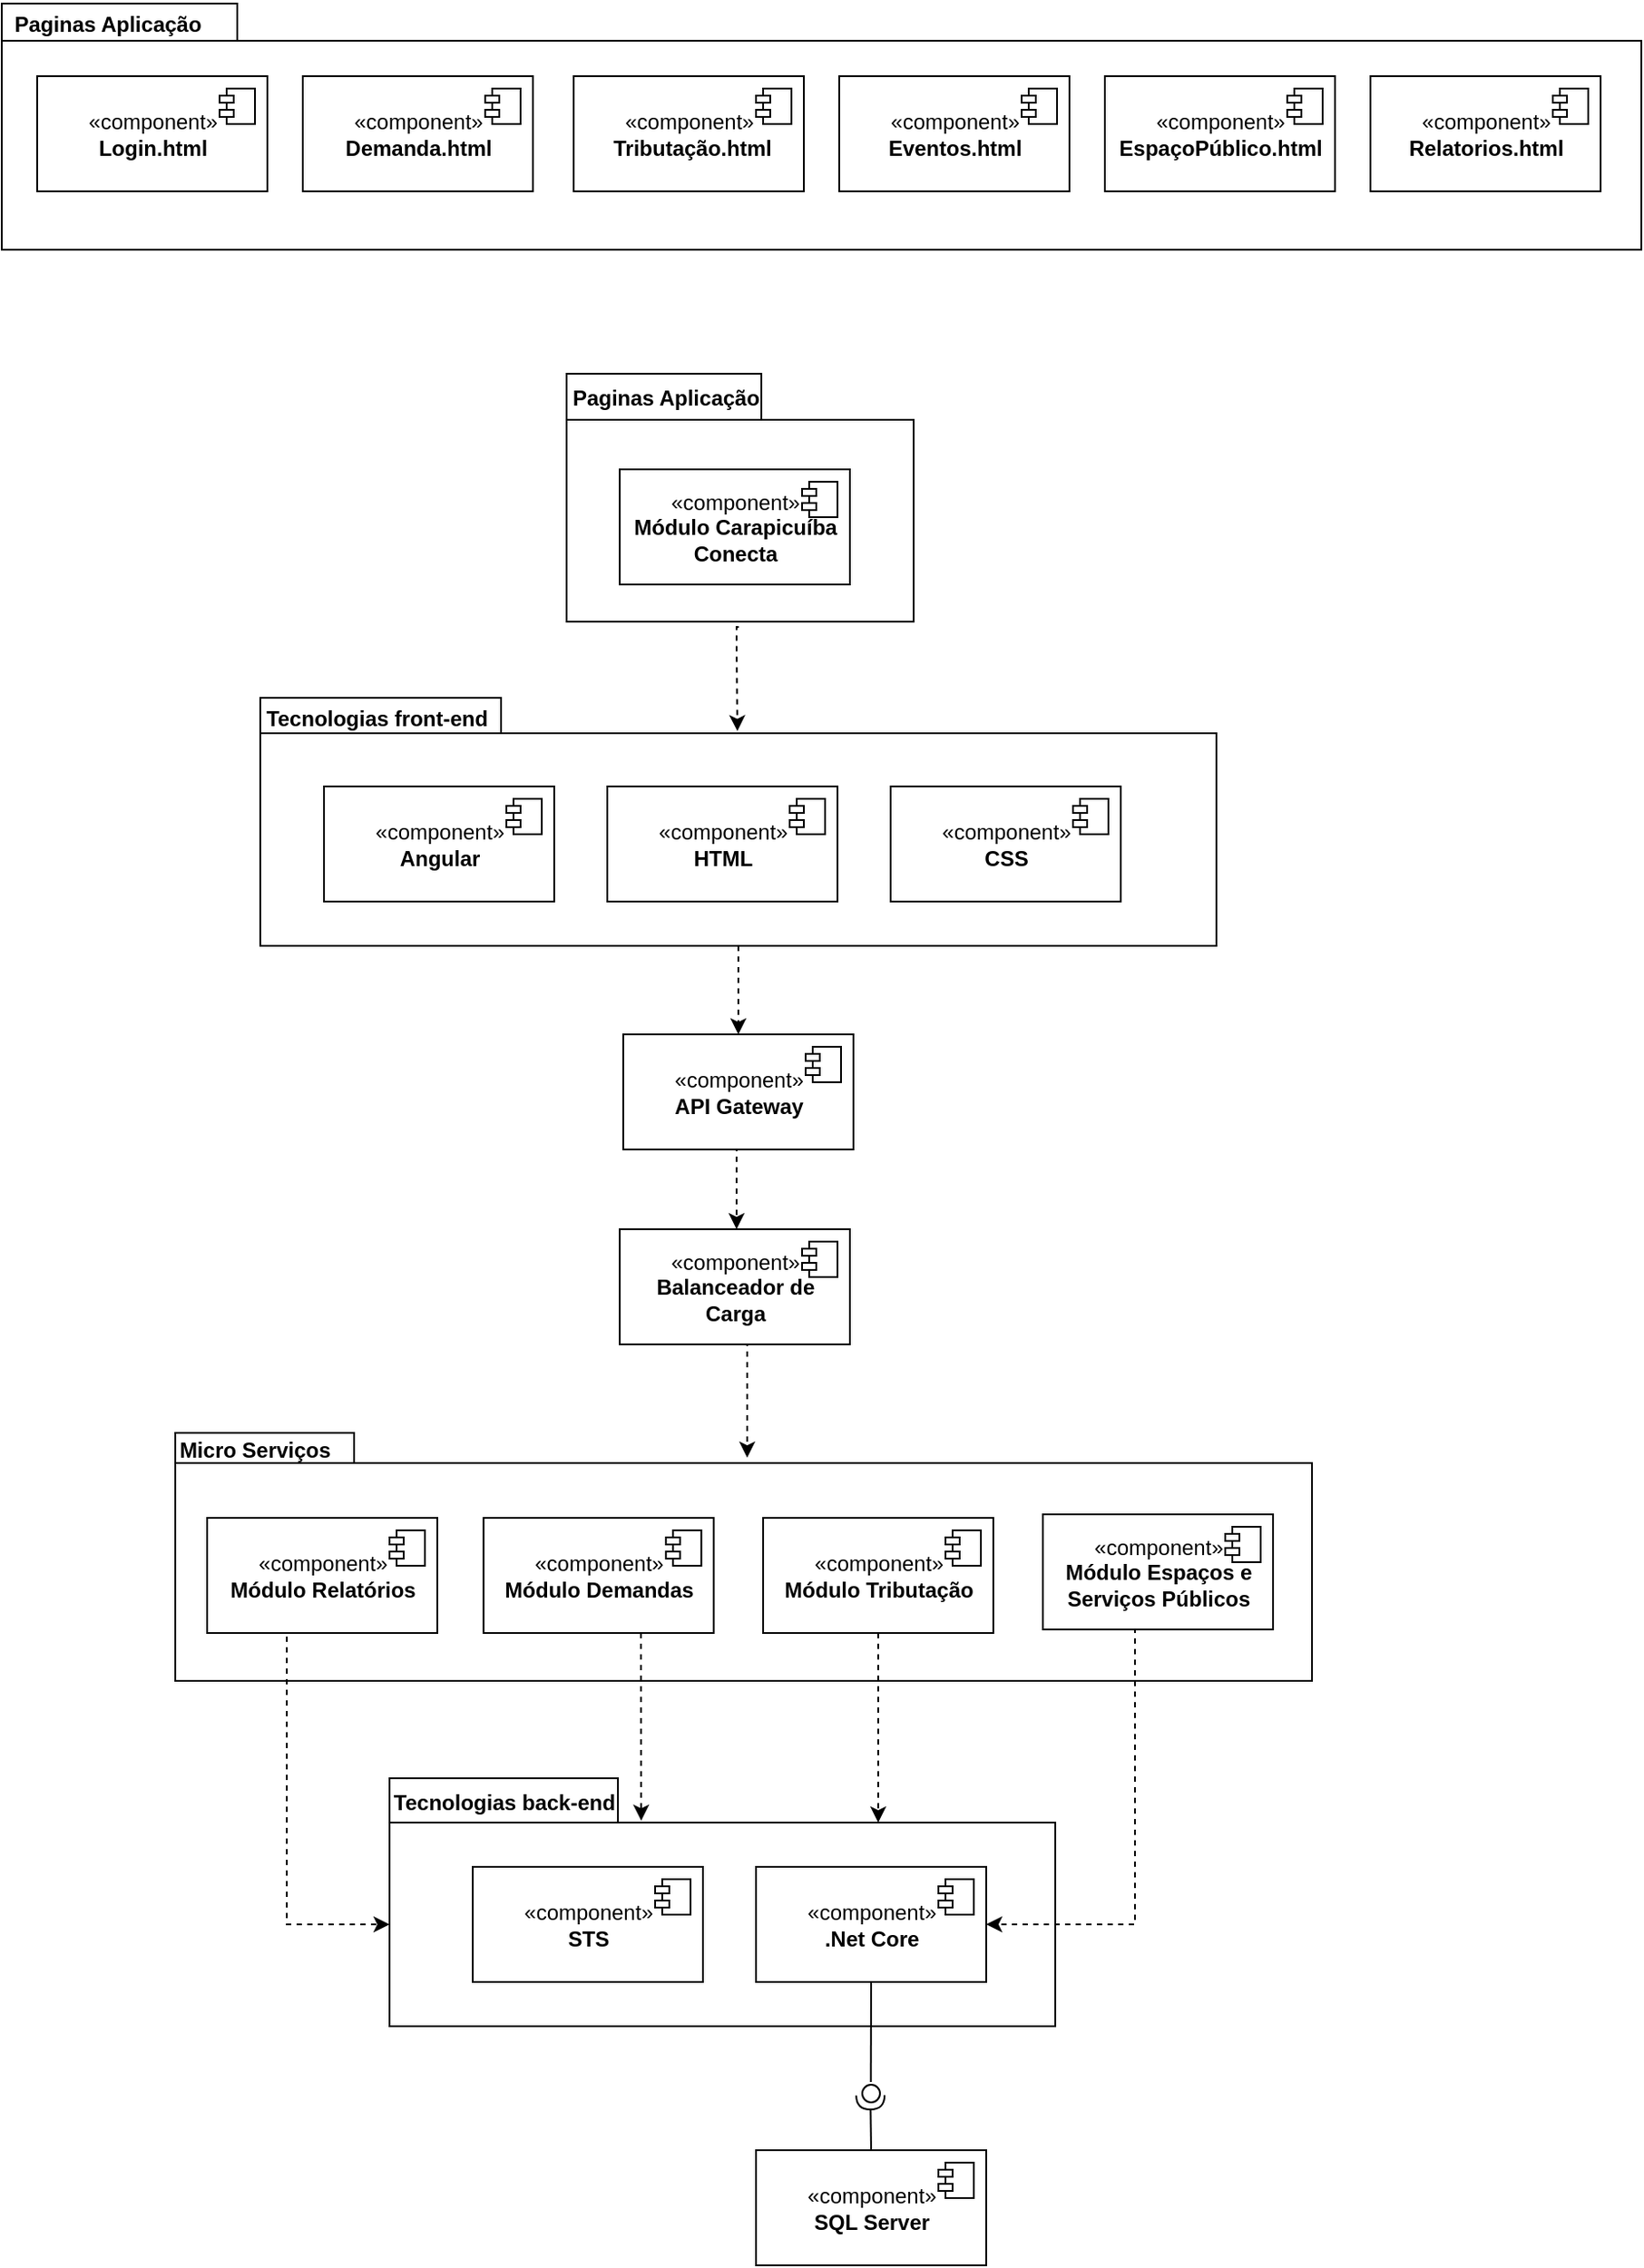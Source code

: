 <mxfile version="13.9.9" type="device"><diagram id="ULLZbvSXzYG2-qWFAyBJ" name="Página-1"><mxGraphModel dx="1695" dy="1679" grid="0" gridSize="10" guides="1" tooltips="1" connect="1" arrows="1" fold="1" page="1" pageScale="1" pageWidth="827" pageHeight="1169" math="0" shadow="0"><root><mxCell id="0"/><mxCell id="1" parent="0"/><mxCell id="ZYGgKzn_5ZuzrcGAPOt3-93" value="" style="shape=folder;fontStyle=1;spacingTop=10;tabWidth=110;tabHeight=26;tabPosition=left;html=1;aspect=fixed;" vertex="1" parent="1"><mxGeometry x="307" y="-153" width="196" height="140" as="geometry"/></mxCell><mxCell id="ZYGgKzn_5ZuzrcGAPOt3-56" style="edgeStyle=orthogonalEdgeStyle;rounded=0;orthogonalLoop=1;jettySize=auto;html=1;entryX=0.499;entryY=0.134;entryDx=0;entryDy=0;entryPerimeter=0;dashed=1;" edge="1" parent="1" target="ZYGgKzn_5ZuzrcGAPOt3-17"><mxGeometry relative="1" as="geometry"><mxPoint x="404.25" y="-10" as="sourcePoint"/><mxPoint x="404.25" y="43" as="targetPoint"/><Array as="points"><mxPoint x="403" y="-10"/><mxPoint x="403" y="-1"/><mxPoint x="403" y="-1"/></Array></mxGeometry></mxCell><mxCell id="ZYGgKzn_5ZuzrcGAPOt3-33" value="«component»&lt;br&gt;&lt;b&gt;SQL Server&lt;/b&gt;" style="html=1;dropTarget=0;" vertex="1" parent="1"><mxGeometry x="414" y="850" width="130" height="65" as="geometry"/></mxCell><mxCell id="ZYGgKzn_5ZuzrcGAPOt3-34" value="" style="shape=module;jettyWidth=8;jettyHeight=4;" vertex="1" parent="ZYGgKzn_5ZuzrcGAPOt3-33"><mxGeometry x="1" width="20" height="20" relative="1" as="geometry"><mxPoint x="-27" y="7" as="offset"/></mxGeometry></mxCell><mxCell id="ZYGgKzn_5ZuzrcGAPOt3-46" value="«component»&lt;br&gt;&lt;b&gt;Balanceador de &lt;br&gt;Carga&lt;/b&gt;" style="html=1;dropTarget=0;aspect=fixed;" vertex="1" parent="1"><mxGeometry x="337" y="330" width="130" height="65" as="geometry"/></mxCell><mxCell id="ZYGgKzn_5ZuzrcGAPOt3-47" value="" style="shape=module;jettyWidth=8;jettyHeight=4;" vertex="1" parent="ZYGgKzn_5ZuzrcGAPOt3-46"><mxGeometry x="1" width="20" height="20" relative="1" as="geometry"><mxPoint x="-27" y="7" as="offset"/></mxGeometry></mxCell><mxCell id="ZYGgKzn_5ZuzrcGAPOt3-59" style="edgeStyle=orthogonalEdgeStyle;rounded=0;orthogonalLoop=1;jettySize=auto;html=1;exitX=0.5;exitY=1;exitDx=0;exitDy=0;entryX=0.5;entryY=0;entryDx=0;entryDy=0;dashed=1;" edge="1" parent="1"><mxGeometry relative="1" as="geometry"><mxPoint x="405" y="285" as="sourcePoint"/><mxPoint x="403" y="330" as="targetPoint"/><Array as="points"><mxPoint x="403" y="285"/></Array></mxGeometry></mxCell><mxCell id="ZYGgKzn_5ZuzrcGAPOt3-48" value="«component»&lt;br&gt;&lt;b&gt;API Gateway&lt;/b&gt;" style="html=1;dropTarget=0;aspect=fixed;" vertex="1" parent="1"><mxGeometry x="339" y="220" width="130" height="65" as="geometry"/></mxCell><mxCell id="ZYGgKzn_5ZuzrcGAPOt3-49" value="" style="shape=module;jettyWidth=8;jettyHeight=4;" vertex="1" parent="ZYGgKzn_5ZuzrcGAPOt3-48"><mxGeometry x="1" width="20" height="20" relative="1" as="geometry"><mxPoint x="-27" y="7" as="offset"/></mxGeometry></mxCell><mxCell id="ZYGgKzn_5ZuzrcGAPOt3-58" style="edgeStyle=orthogonalEdgeStyle;rounded=0;orthogonalLoop=1;jettySize=auto;html=1;exitX=0.5;exitY=1;exitDx=0;exitDy=0;exitPerimeter=0;dashed=1;" edge="1" parent="1" source="ZYGgKzn_5ZuzrcGAPOt3-17" target="ZYGgKzn_5ZuzrcGAPOt3-48"><mxGeometry relative="1" as="geometry"/></mxCell><mxCell id="ZYGgKzn_5ZuzrcGAPOt3-40" value="" style="shape=folder;fontStyle=1;spacingTop=10;tabWidth=129;tabHeight=25;tabPosition=left;html=1;" vertex="1" parent="1"><mxGeometry x="207" y="640" width="376" height="140" as="geometry"/></mxCell><mxCell id="ZYGgKzn_5ZuzrcGAPOt3-41" value="«component»&lt;br&gt;&lt;b&gt;STS&lt;br&gt;&lt;/b&gt;" style="html=1;dropTarget=0;" vertex="1" parent="1"><mxGeometry x="254" y="690" width="130" height="65" as="geometry"/></mxCell><mxCell id="ZYGgKzn_5ZuzrcGAPOt3-42" value="" style="shape=module;jettyWidth=8;jettyHeight=4;" vertex="1" parent="ZYGgKzn_5ZuzrcGAPOt3-41"><mxGeometry x="1" width="20" height="20" relative="1" as="geometry"><mxPoint x="-27" y="7" as="offset"/></mxGeometry></mxCell><mxCell id="ZYGgKzn_5ZuzrcGAPOt3-43" value="«component»&lt;br&gt;&lt;b&gt;.Net Core&lt;/b&gt;&lt;b&gt;&lt;br&gt;&lt;/b&gt;" style="html=1;dropTarget=0;" vertex="1" parent="1"><mxGeometry x="414" y="690" width="130" height="65" as="geometry"/></mxCell><mxCell id="ZYGgKzn_5ZuzrcGAPOt3-44" value="" style="shape=module;jettyWidth=8;jettyHeight=4;" vertex="1" parent="ZYGgKzn_5ZuzrcGAPOt3-43"><mxGeometry x="1" width="20" height="20" relative="1" as="geometry"><mxPoint x="-27" y="7" as="offset"/></mxGeometry></mxCell><mxCell id="ZYGgKzn_5ZuzrcGAPOt3-70" value="" style="rounded=0;orthogonalLoop=1;jettySize=auto;html=1;endArrow=none;endFill=0;exitX=0.5;exitY=1;exitDx=0;exitDy=0;entryX=0.483;entryY=-0.15;entryDx=0;entryDy=0;entryPerimeter=0;" edge="1" target="ZYGgKzn_5ZuzrcGAPOt3-72" parent="1" source="ZYGgKzn_5ZuzrcGAPOt3-43"><mxGeometry relative="1" as="geometry"><mxPoint x="181" y="680" as="sourcePoint"/><mxPoint x="479" y="800" as="targetPoint"/></mxGeometry></mxCell><mxCell id="ZYGgKzn_5ZuzrcGAPOt3-71" value="" style="rounded=0;orthogonalLoop=1;jettySize=auto;html=1;endArrow=halfCircle;endFill=0;endSize=6;strokeWidth=1;" edge="1" parent="1"><mxGeometry relative="1" as="geometry"><mxPoint x="479" y="850" as="sourcePoint"/><mxPoint x="478.58" y="819" as="targetPoint"/></mxGeometry></mxCell><mxCell id="ZYGgKzn_5ZuzrcGAPOt3-72" value="" style="ellipse;whiteSpace=wrap;html=1;fontFamily=Helvetica;fontSize=12;fontColor=#000000;align=center;strokeColor=#000000;fillColor=#ffffff;points=[];aspect=fixed;resizable=0;rotation=0;" vertex="1" parent="1"><mxGeometry x="474" y="813" width="10" height="10" as="geometry"/></mxCell><mxCell id="ZYGgKzn_5ZuzrcGAPOt3-17" value="" style="shape=folder;fontStyle=1;spacingTop=10;tabWidth=136;tabHeight=20;tabPosition=left;html=1;" vertex="1" parent="1"><mxGeometry x="134" y="30" width="540" height="140" as="geometry"/></mxCell><mxCell id="ZYGgKzn_5ZuzrcGAPOt3-20" value="«component»&lt;br&gt;&lt;b&gt;Angular&lt;/b&gt;" style="html=1;dropTarget=0;" vertex="1" parent="1"><mxGeometry x="170" y="80" width="130" height="65" as="geometry"/></mxCell><mxCell id="ZYGgKzn_5ZuzrcGAPOt3-21" value="" style="shape=module;jettyWidth=8;jettyHeight=4;" vertex="1" parent="ZYGgKzn_5ZuzrcGAPOt3-20"><mxGeometry x="1" width="20" height="20" relative="1" as="geometry"><mxPoint x="-27" y="7" as="offset"/></mxGeometry></mxCell><mxCell id="ZYGgKzn_5ZuzrcGAPOt3-22" value="«component»&lt;br&gt;&lt;b&gt;CSS&lt;/b&gt;" style="html=1;dropTarget=0;aspect=fixed;" vertex="1" parent="1"><mxGeometry x="490" y="80" width="130" height="65" as="geometry"/></mxCell><mxCell id="ZYGgKzn_5ZuzrcGAPOt3-23" value="" style="shape=module;jettyWidth=8;jettyHeight=4;" vertex="1" parent="ZYGgKzn_5ZuzrcGAPOt3-22"><mxGeometry x="1" width="20" height="20" relative="1" as="geometry"><mxPoint x="-27" y="7" as="offset"/></mxGeometry></mxCell><mxCell id="ZYGgKzn_5ZuzrcGAPOt3-26" value="«component»&lt;br&gt;&lt;b&gt;HTML&lt;/b&gt;" style="html=1;dropTarget=0;" vertex="1" parent="1"><mxGeometry x="330" y="80" width="130" height="65" as="geometry"/></mxCell><mxCell id="ZYGgKzn_5ZuzrcGAPOt3-27" value="" style="shape=module;jettyWidth=8;jettyHeight=4;" vertex="1" parent="ZYGgKzn_5ZuzrcGAPOt3-26"><mxGeometry x="1" width="20" height="20" relative="1" as="geometry"><mxPoint x="-27" y="7" as="offset"/></mxGeometry></mxCell><mxCell id="ZYGgKzn_5ZuzrcGAPOt3-77" value="Tecnologias front-end" style="text;align=center;fontStyle=1;verticalAlign=middle;spacingLeft=3;spacingRight=3;strokeColor=none;rotatable=0;points=[[0,0.5],[1,0.5]];portConstraint=eastwest;" vertex="1" parent="1"><mxGeometry x="160" y="28" width="80" height="26" as="geometry"/></mxCell><mxCell id="ZYGgKzn_5ZuzrcGAPOt3-61" style="edgeStyle=orthogonalEdgeStyle;rounded=0;orthogonalLoop=1;jettySize=auto;html=1;exitX=0.5;exitY=1;exitDx=0;exitDy=0;entryX=0;entryY=0;entryDx=290;entryDy=14;entryPerimeter=0;dashed=1;" edge="1" parent="1"><mxGeometry relative="1" as="geometry"><mxPoint x="401" y="395" as="sourcePoint"/><mxPoint x="409" y="459" as="targetPoint"/><Array as="points"><mxPoint x="409" y="395"/></Array></mxGeometry></mxCell><mxCell id="ZYGgKzn_5ZuzrcGAPOt3-86" value="Tecnologias back-end" style="text;align=center;fontStyle=1;verticalAlign=middle;spacingLeft=3;spacingRight=3;strokeColor=none;rotatable=0;points=[[0,0.5],[1,0.5]];portConstraint=eastwest;" vertex="1" parent="1"><mxGeometry x="231.87" y="640" width="80.25" height="26" as="geometry"/></mxCell><mxCell id="ZYGgKzn_5ZuzrcGAPOt3-39" value="" style="shape=folder;fontStyle=1;spacingTop=10;tabWidth=101;tabHeight=17;tabPosition=left;html=1;" vertex="1" parent="1"><mxGeometry x="86" y="445" width="642" height="140" as="geometry"/></mxCell><mxCell id="ZYGgKzn_5ZuzrcGAPOt3-31" value="«component»&lt;br&gt;&lt;b&gt;Módulo Demandas&lt;br&gt;&lt;/b&gt;" style="html=1;dropTarget=0;" vertex="1" parent="1"><mxGeometry x="260.12" y="493" width="130" height="65" as="geometry"/></mxCell><mxCell id="ZYGgKzn_5ZuzrcGAPOt3-32" value="" style="shape=module;jettyWidth=8;jettyHeight=4;" vertex="1" parent="ZYGgKzn_5ZuzrcGAPOt3-31"><mxGeometry x="1" width="20" height="20" relative="1" as="geometry"><mxPoint x="-27" y="7" as="offset"/></mxGeometry></mxCell><mxCell id="ZYGgKzn_5ZuzrcGAPOt3-35" value="«component»&lt;br&gt;&lt;b&gt;Módulo Tributação&lt;br&gt;&lt;/b&gt;" style="html=1;dropTarget=0;" vertex="1" parent="1"><mxGeometry x="418" y="493" width="130" height="65" as="geometry"/></mxCell><mxCell id="ZYGgKzn_5ZuzrcGAPOt3-36" value="" style="shape=module;jettyWidth=8;jettyHeight=4;" vertex="1" parent="ZYGgKzn_5ZuzrcGAPOt3-35"><mxGeometry x="1" width="20" height="20" relative="1" as="geometry"><mxPoint x="-27" y="7" as="offset"/></mxGeometry></mxCell><mxCell id="ZYGgKzn_5ZuzrcGAPOt3-37" value="«component»&lt;br&gt;&lt;b&gt;Módulo Espaços e &lt;br&gt;Serviços Públicos&lt;br&gt;&lt;/b&gt;" style="html=1;dropTarget=0;" vertex="1" parent="1"><mxGeometry x="576" y="491" width="130" height="65" as="geometry"/></mxCell><mxCell id="ZYGgKzn_5ZuzrcGAPOt3-38" value="" style="shape=module;jettyWidth=8;jettyHeight=4;" vertex="1" parent="ZYGgKzn_5ZuzrcGAPOt3-37"><mxGeometry x="1" width="20" height="20" relative="1" as="geometry"><mxPoint x="-27" y="7" as="offset"/></mxGeometry></mxCell><mxCell id="ZYGgKzn_5ZuzrcGAPOt3-84" value="Micro Serviços" style="text;align=center;fontStyle=1;verticalAlign=middle;spacingLeft=3;spacingRight=3;strokeColor=none;rotatable=0;points=[[0,0.5],[1,0.5]];portConstraint=eastwest;" vertex="1" parent="1"><mxGeometry x="91" y="441" width="80.25" height="26" as="geometry"/></mxCell><mxCell id="ZYGgKzn_5ZuzrcGAPOt3-90" value="" style="group" vertex="1" connectable="0" parent="1"><mxGeometry x="-12" y="-364" width="926" height="141" as="geometry"/></mxCell><mxCell id="ZYGgKzn_5ZuzrcGAPOt3-2" value="" style="shape=folder;fontStyle=1;spacingTop=10;tabWidth=133;tabHeight=21;tabPosition=left;html=1;" vertex="1" parent="ZYGgKzn_5ZuzrcGAPOt3-90"><mxGeometry y="2" width="926" height="139" as="geometry"/></mxCell><mxCell id="ZYGgKzn_5ZuzrcGAPOt3-5" value="«component»&lt;br&gt;&lt;b&gt;&amp;nbsp;Tributação.html&lt;/b&gt;" style="html=1;dropTarget=0;aspect=fixed;" vertex="1" parent="ZYGgKzn_5ZuzrcGAPOt3-90"><mxGeometry x="323" y="43" width="130" height="65" as="geometry"/></mxCell><mxCell id="ZYGgKzn_5ZuzrcGAPOt3-6" value="" style="shape=module;jettyWidth=8;jettyHeight=4;" vertex="1" parent="ZYGgKzn_5ZuzrcGAPOt3-5"><mxGeometry x="1" width="20" height="20" relative="1" as="geometry"><mxPoint x="-27" y="7" as="offset"/></mxGeometry></mxCell><mxCell id="ZYGgKzn_5ZuzrcGAPOt3-7" value="«component»&lt;br&gt;&lt;b&gt;Login.html&lt;/b&gt;" style="html=1;dropTarget=0;" vertex="1" parent="ZYGgKzn_5ZuzrcGAPOt3-90"><mxGeometry x="20" y="43" width="130" height="65" as="geometry"/></mxCell><mxCell id="ZYGgKzn_5ZuzrcGAPOt3-8" value="" style="shape=module;jettyWidth=8;jettyHeight=4;" vertex="1" parent="ZYGgKzn_5ZuzrcGAPOt3-7"><mxGeometry x="1" width="20" height="20" relative="1" as="geometry"><mxPoint x="-27" y="7" as="offset"/></mxGeometry></mxCell><mxCell id="ZYGgKzn_5ZuzrcGAPOt3-9" value="«component»&lt;br&gt;&lt;b&gt;Eventos.html&lt;/b&gt;" style="html=1;dropTarget=0;aspect=fixed;" vertex="1" parent="ZYGgKzn_5ZuzrcGAPOt3-90"><mxGeometry x="473" y="43" width="130" height="65" as="geometry"/></mxCell><mxCell id="ZYGgKzn_5ZuzrcGAPOt3-10" value="" style="shape=module;jettyWidth=8;jettyHeight=4;" vertex="1" parent="ZYGgKzn_5ZuzrcGAPOt3-9"><mxGeometry x="1" width="20" height="20" relative="1" as="geometry"><mxPoint x="-27" y="7" as="offset"/></mxGeometry></mxCell><mxCell id="ZYGgKzn_5ZuzrcGAPOt3-11" value="«component»&lt;br&gt;&lt;b&gt;EspaçoPúblico.html&lt;/b&gt;" style="html=1;dropTarget=0;aspect=fixed;" vertex="1" parent="ZYGgKzn_5ZuzrcGAPOt3-90"><mxGeometry x="623" y="43" width="130" height="65" as="geometry"/></mxCell><mxCell id="ZYGgKzn_5ZuzrcGAPOt3-12" value="" style="shape=module;jettyWidth=8;jettyHeight=4;" vertex="1" parent="ZYGgKzn_5ZuzrcGAPOt3-11"><mxGeometry x="1" width="20" height="20" relative="1" as="geometry"><mxPoint x="-27" y="7" as="offset"/></mxGeometry></mxCell><mxCell id="ZYGgKzn_5ZuzrcGAPOt3-14" value="«component»&lt;br&gt;&lt;b&gt;Demanda.html&lt;/b&gt;" style="html=1;dropTarget=0;" vertex="1" parent="ZYGgKzn_5ZuzrcGAPOt3-90"><mxGeometry x="170" y="43" width="130" height="65" as="geometry"/></mxCell><mxCell id="ZYGgKzn_5ZuzrcGAPOt3-15" value="" style="shape=module;jettyWidth=8;jettyHeight=4;" vertex="1" parent="ZYGgKzn_5ZuzrcGAPOt3-14"><mxGeometry x="1" width="20" height="20" relative="1" as="geometry"><mxPoint x="-27" y="7" as="offset"/></mxGeometry></mxCell><mxCell id="ZYGgKzn_5ZuzrcGAPOt3-75" value="Paginas Aplicação" style="text;align=center;fontStyle=1;verticalAlign=middle;spacingLeft=3;spacingRight=3;strokeColor=none;rotatable=0;points=[[0,0.5],[1,0.5]];portConstraint=eastwest;" vertex="1" parent="ZYGgKzn_5ZuzrcGAPOt3-90"><mxGeometry x="20" width="80" height="26" as="geometry"/></mxCell><mxCell id="ZYGgKzn_5ZuzrcGAPOt3-87" value="«component»&lt;br&gt;&lt;b&gt;Relatorios.html&lt;/b&gt;" style="html=1;dropTarget=0;aspect=fixed;" vertex="1" parent="ZYGgKzn_5ZuzrcGAPOt3-90"><mxGeometry x="773" y="43" width="130" height="65" as="geometry"/></mxCell><mxCell id="ZYGgKzn_5ZuzrcGAPOt3-88" value="" style="shape=module;jettyWidth=8;jettyHeight=4;" vertex="1" parent="ZYGgKzn_5ZuzrcGAPOt3-87"><mxGeometry x="1" width="20" height="20" relative="1" as="geometry"><mxPoint x="-27" y="7" as="offset"/></mxGeometry></mxCell><mxCell id="ZYGgKzn_5ZuzrcGAPOt3-91" value="«component»&lt;br&gt;&lt;b&gt;Módulo Carapicuíba&lt;br&gt;Conecta&lt;/b&gt;" style="html=1;dropTarget=0;" vertex="1" parent="1"><mxGeometry x="337" y="-99" width="130" height="65" as="geometry"/></mxCell><mxCell id="ZYGgKzn_5ZuzrcGAPOt3-92" value="" style="shape=module;jettyWidth=8;jettyHeight=4;" vertex="1" parent="ZYGgKzn_5ZuzrcGAPOt3-91"><mxGeometry x="1" width="20" height="20" relative="1" as="geometry"><mxPoint x="-27" y="7" as="offset"/></mxGeometry></mxCell><mxCell id="ZYGgKzn_5ZuzrcGAPOt3-94" value="Paginas Aplicação" style="text;align=center;fontStyle=1;verticalAlign=middle;spacingLeft=3;spacingRight=3;strokeColor=none;rotatable=0;points=[[0,0.5],[1,0.5]];portConstraint=eastwest;" vertex="1" parent="1"><mxGeometry x="323.25" y="-153" width="80" height="26" as="geometry"/></mxCell><mxCell id="ZYGgKzn_5ZuzrcGAPOt3-62" style="edgeStyle=orthogonalEdgeStyle;rounded=0;orthogonalLoop=1;jettySize=auto;html=1;dashed=1;entryX=0.378;entryY=0.171;entryDx=0;entryDy=0;entryPerimeter=0;" edge="1" parent="1" target="ZYGgKzn_5ZuzrcGAPOt3-40"><mxGeometry relative="1" as="geometry"><mxPoint x="349" y="558" as="sourcePoint"/><Array as="points"><mxPoint x="349" y="558"/></Array></mxGeometry></mxCell><mxCell id="ZYGgKzn_5ZuzrcGAPOt3-63" style="edgeStyle=orthogonalEdgeStyle;rounded=0;orthogonalLoop=1;jettySize=auto;html=1;exitX=0.5;exitY=1;exitDx=0;exitDy=0;dashed=1;" edge="1" parent="1" source="ZYGgKzn_5ZuzrcGAPOt3-35"><mxGeometry relative="1" as="geometry"><mxPoint x="483" y="665" as="targetPoint"/><Array as="points"><mxPoint x="483" y="665"/></Array></mxGeometry></mxCell><mxCell id="ZYGgKzn_5ZuzrcGAPOt3-64" style="edgeStyle=orthogonalEdgeStyle;rounded=0;orthogonalLoop=1;jettySize=auto;html=1;exitX=0.5;exitY=1;exitDx=0;exitDy=0;dashed=1;entryX=1;entryY=0.5;entryDx=0;entryDy=0;" edge="1" parent="1" source="ZYGgKzn_5ZuzrcGAPOt3-37" target="ZYGgKzn_5ZuzrcGAPOt3-43"><mxGeometry relative="1" as="geometry"><Array as="points"><mxPoint x="628" y="556"/><mxPoint x="628" y="723"/></Array></mxGeometry></mxCell><mxCell id="ZYGgKzn_5ZuzrcGAPOt3-95" value="«component»&lt;br&gt;&lt;b&gt;Módulo Relatórios&lt;br&gt;&lt;/b&gt;" style="html=1;dropTarget=0;" vertex="1" parent="1"><mxGeometry x="104" y="493" width="130" height="65" as="geometry"/></mxCell><mxCell id="ZYGgKzn_5ZuzrcGAPOt3-96" value="" style="shape=module;jettyWidth=8;jettyHeight=4;" vertex="1" parent="ZYGgKzn_5ZuzrcGAPOt3-95"><mxGeometry x="1" width="20" height="20" relative="1" as="geometry"><mxPoint x="-27" y="7" as="offset"/></mxGeometry></mxCell><mxCell id="ZYGgKzn_5ZuzrcGAPOt3-97" style="edgeStyle=orthogonalEdgeStyle;rounded=0;orthogonalLoop=1;jettySize=auto;html=1;dashed=1;entryX=0;entryY=0;entryDx=0;entryDy=82.5;entryPerimeter=0;" edge="1" parent="1" target="ZYGgKzn_5ZuzrcGAPOt3-40"><mxGeometry relative="1" as="geometry"><mxPoint x="149" y="560" as="sourcePoint"/><mxPoint x="171.378" y="666" as="targetPoint"/><Array as="points"><mxPoint x="149" y="560"/><mxPoint x="149" y="723"/></Array></mxGeometry></mxCell></root></mxGraphModel></diagram></mxfile>